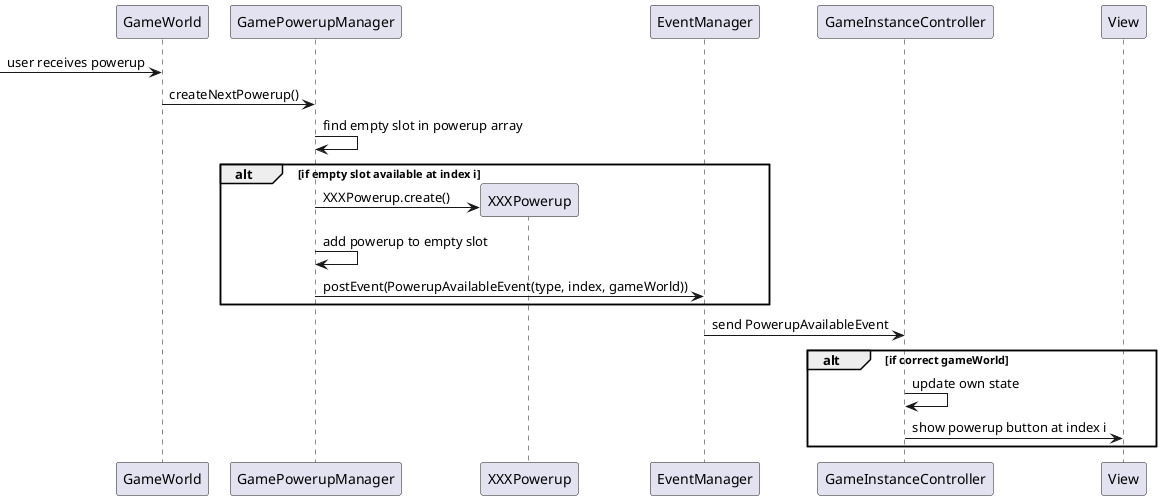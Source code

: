 @startuml
create GameWorld

[-> GameWorld: user receives powerup

GameWorld-> GamePowerupManager: createNextPowerup()

GamePowerupManager -> GamePowerupManager: find empty slot in powerup array

alt if empty slot available at index i
create XXXPowerup
GamePowerupManager-> XXXPowerup: XXXPowerup.create()
GamePowerupManager -> GamePowerupManager: add powerup to empty slot
GamePowerupManager -> EventManager: postEvent(PowerupAvailableEvent(type, index, gameWorld))
end

EventManager -> GameInstanceController: send PowerupAvailableEvent
alt if correct gameWorld
GameInstanceController -> GameInstanceController: update own state
GameInstanceController -> View: show powerup button at index i
end
@enduml